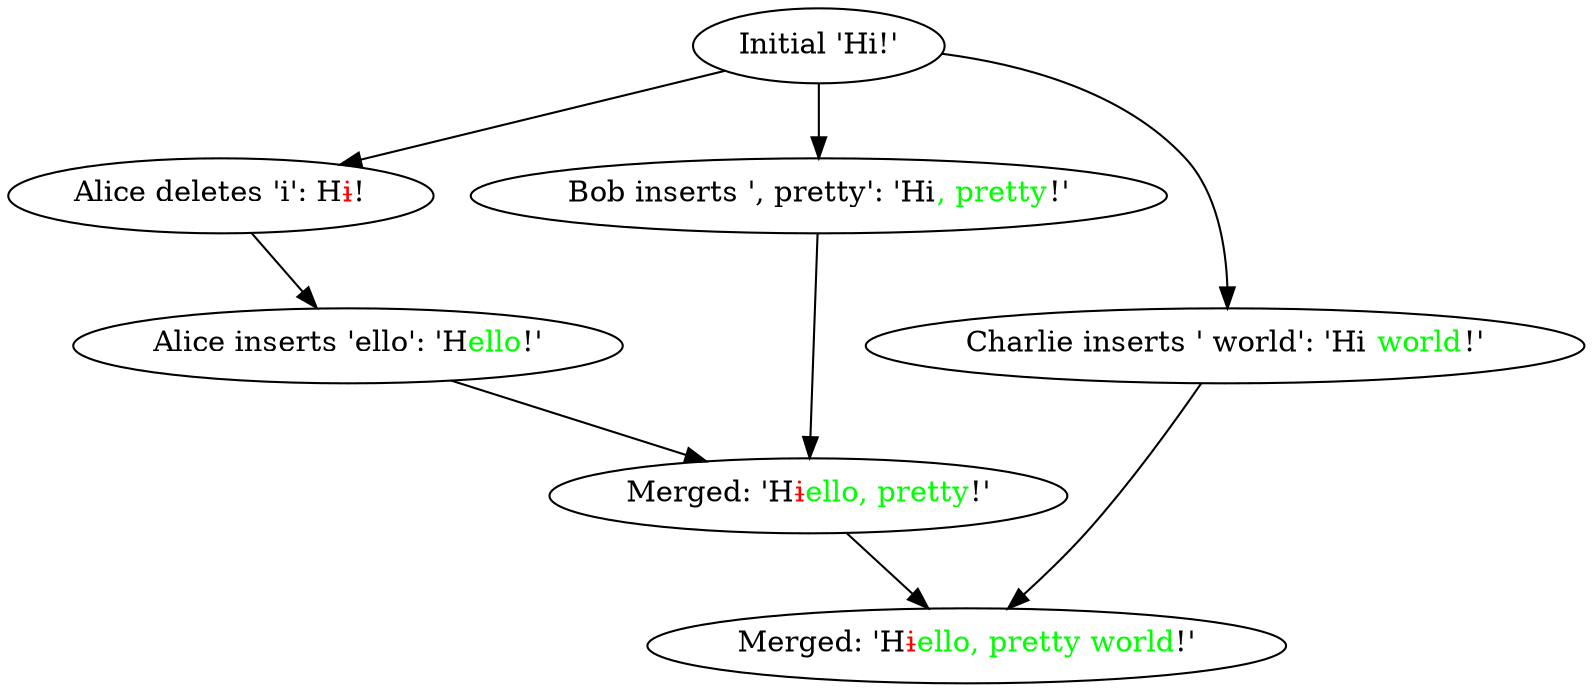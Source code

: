 digraph introduction {
  //node [fontname=Arial];
  initial [label="Initial 'Hi!'"]
  alice_rev0 [label=<Alice deletes 'i': H<font color='red'><s>i</s></font>!>]
  alice_rev1 [label=<Alice inserts 'ello': 'H<font color='green'>ello</font>!'>]
  bob_rev0 [label=<Bob inserts ', pretty': 'Hi<font color='green'>, pretty</font>!'>]
  charlie_rev0 [label=<Charlie inserts ' world': 'Hi<font color='green'> world</font>!'>]
  merged1 [label=<Merged: 'H<font color='red'><s>i</s></font><font color='green'>ello, pretty</font>!'>]
  merged2 [label=<Merged: 'H<font color='red'><s>i</s></font><font color='green'>ello, pretty world</font>!'>]

  initial -> alice_rev0 -> alice_rev1 -> merged1;
  initial -> bob_rev0 -> merged1;
  merged1 -> merged2
  initial -> charlie_rev0 -> merged2
}
